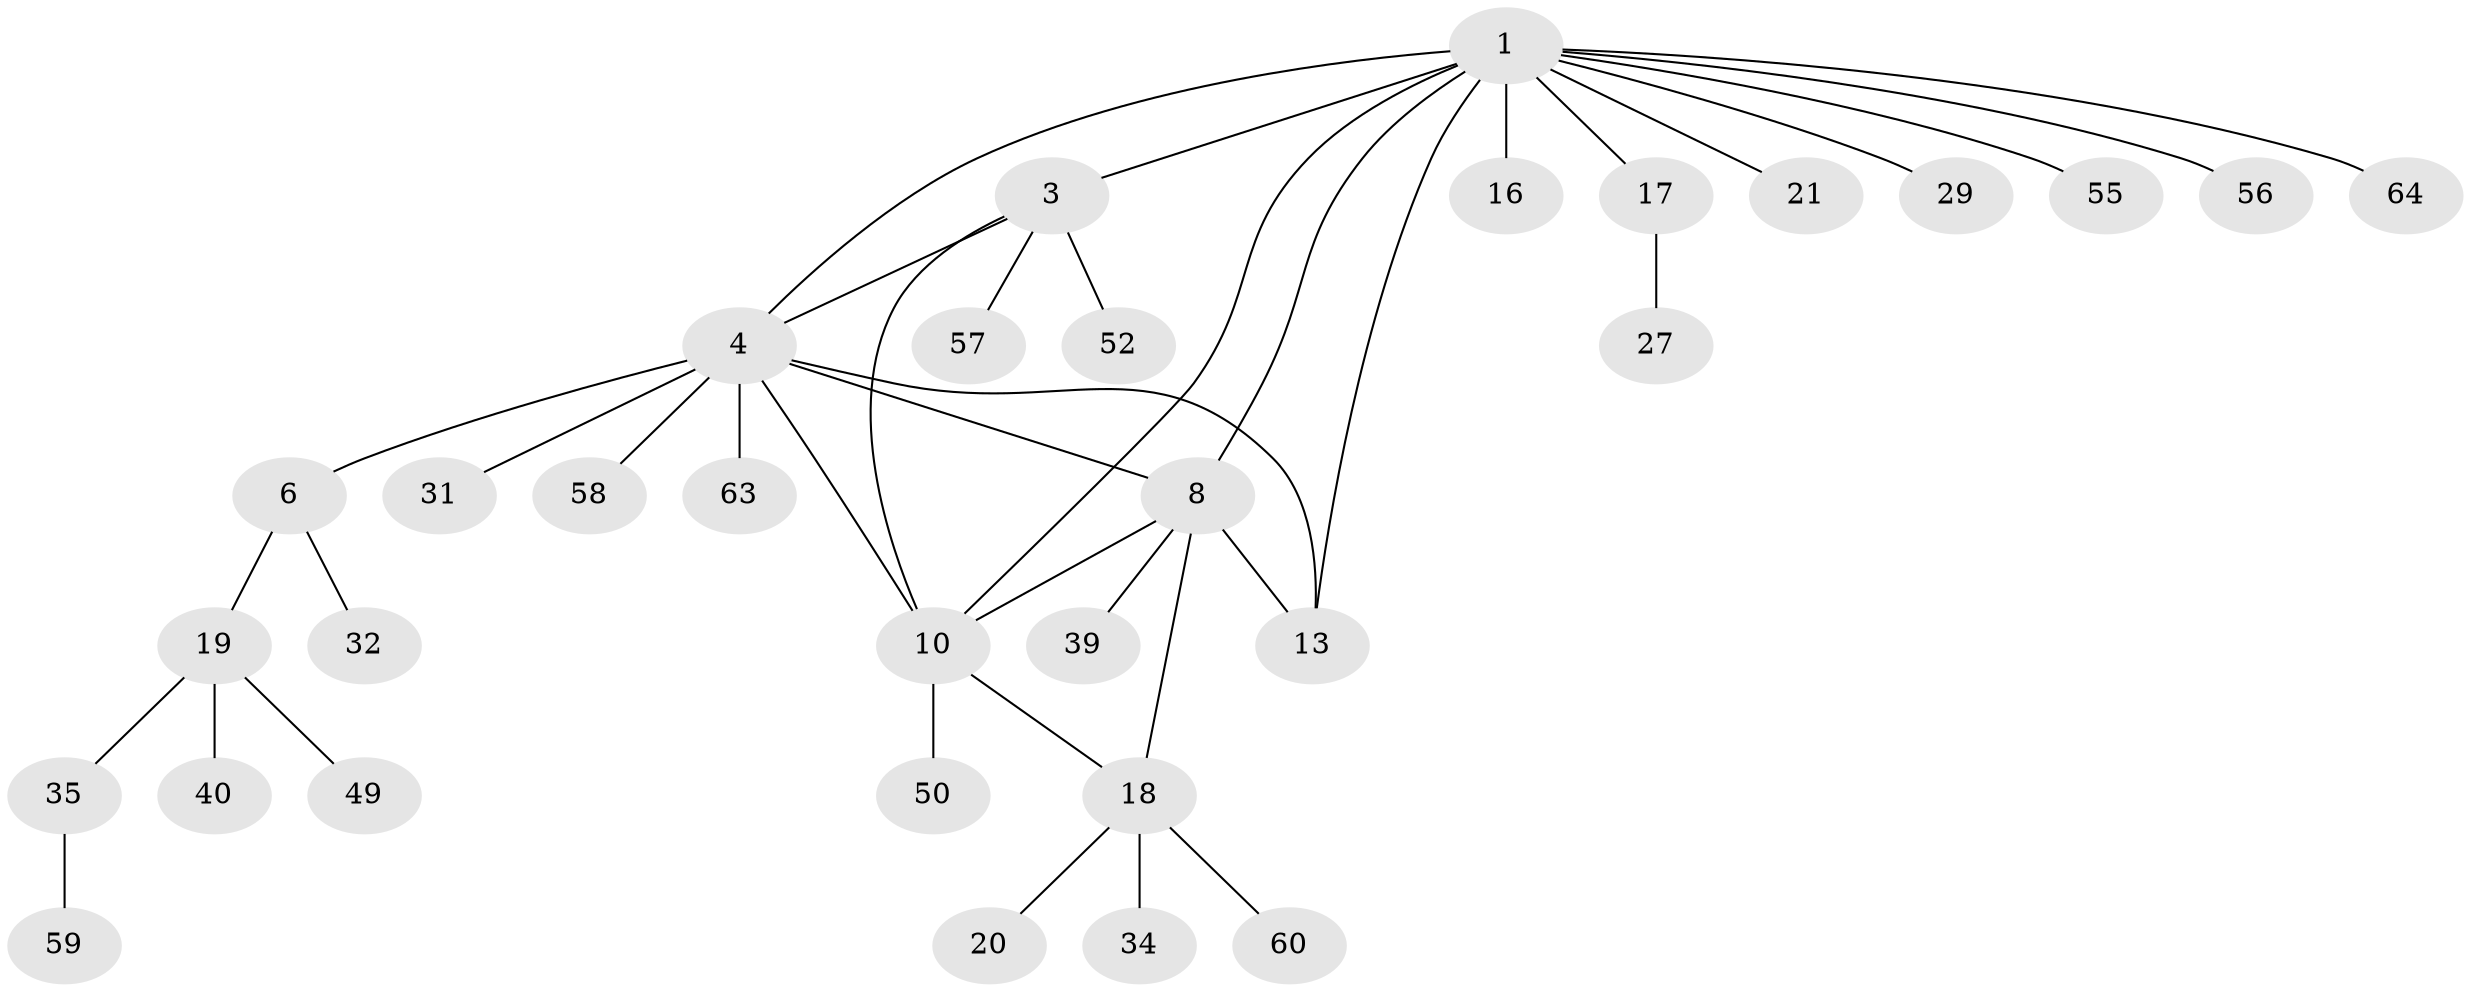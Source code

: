 // original degree distribution, {2: 0.109375, 9: 0.015625, 6: 0.046875, 3: 0.046875, 7: 0.046875, 5: 0.078125, 4: 0.0625, 1: 0.59375}
// Generated by graph-tools (version 1.1) at 2025/15/03/09/25 04:15:53]
// undirected, 32 vertices, 39 edges
graph export_dot {
graph [start="1"]
  node [color=gray90,style=filled];
  1 [super="+2"];
  3;
  4 [super="+5"];
  6 [super="+62"];
  8 [super="+14+41"];
  10 [super="+43+11+37+12+36+51+22"];
  13 [super="+28"];
  16;
  17;
  18;
  19 [super="+26"];
  20;
  21;
  27;
  29 [super="+30"];
  31 [super="+61"];
  32;
  34 [super="+45+54+47"];
  35 [super="+48"];
  39;
  40 [super="+53"];
  49;
  50;
  52;
  55;
  56;
  57;
  58;
  59;
  60;
  63;
  64;
  1 -- 3 [weight=2];
  1 -- 64;
  1 -- 8;
  1 -- 13;
  1 -- 16;
  1 -- 17;
  1 -- 21;
  1 -- 55;
  1 -- 56;
  1 -- 29;
  1 -- 10;
  1 -- 4;
  3 -- 52;
  3 -- 57;
  3 -- 10;
  3 -- 4;
  4 -- 6 [weight=2];
  4 -- 13;
  4 -- 8;
  4 -- 10;
  4 -- 58;
  4 -- 63;
  4 -- 31;
  6 -- 19;
  6 -- 32;
  8 -- 18;
  8 -- 39;
  8 -- 13 [weight=2];
  8 -- 10;
  10 -- 50;
  10 -- 18;
  17 -- 27;
  18 -- 20;
  18 -- 34;
  18 -- 60;
  19 -- 40;
  19 -- 49;
  19 -- 35;
  35 -- 59;
}
